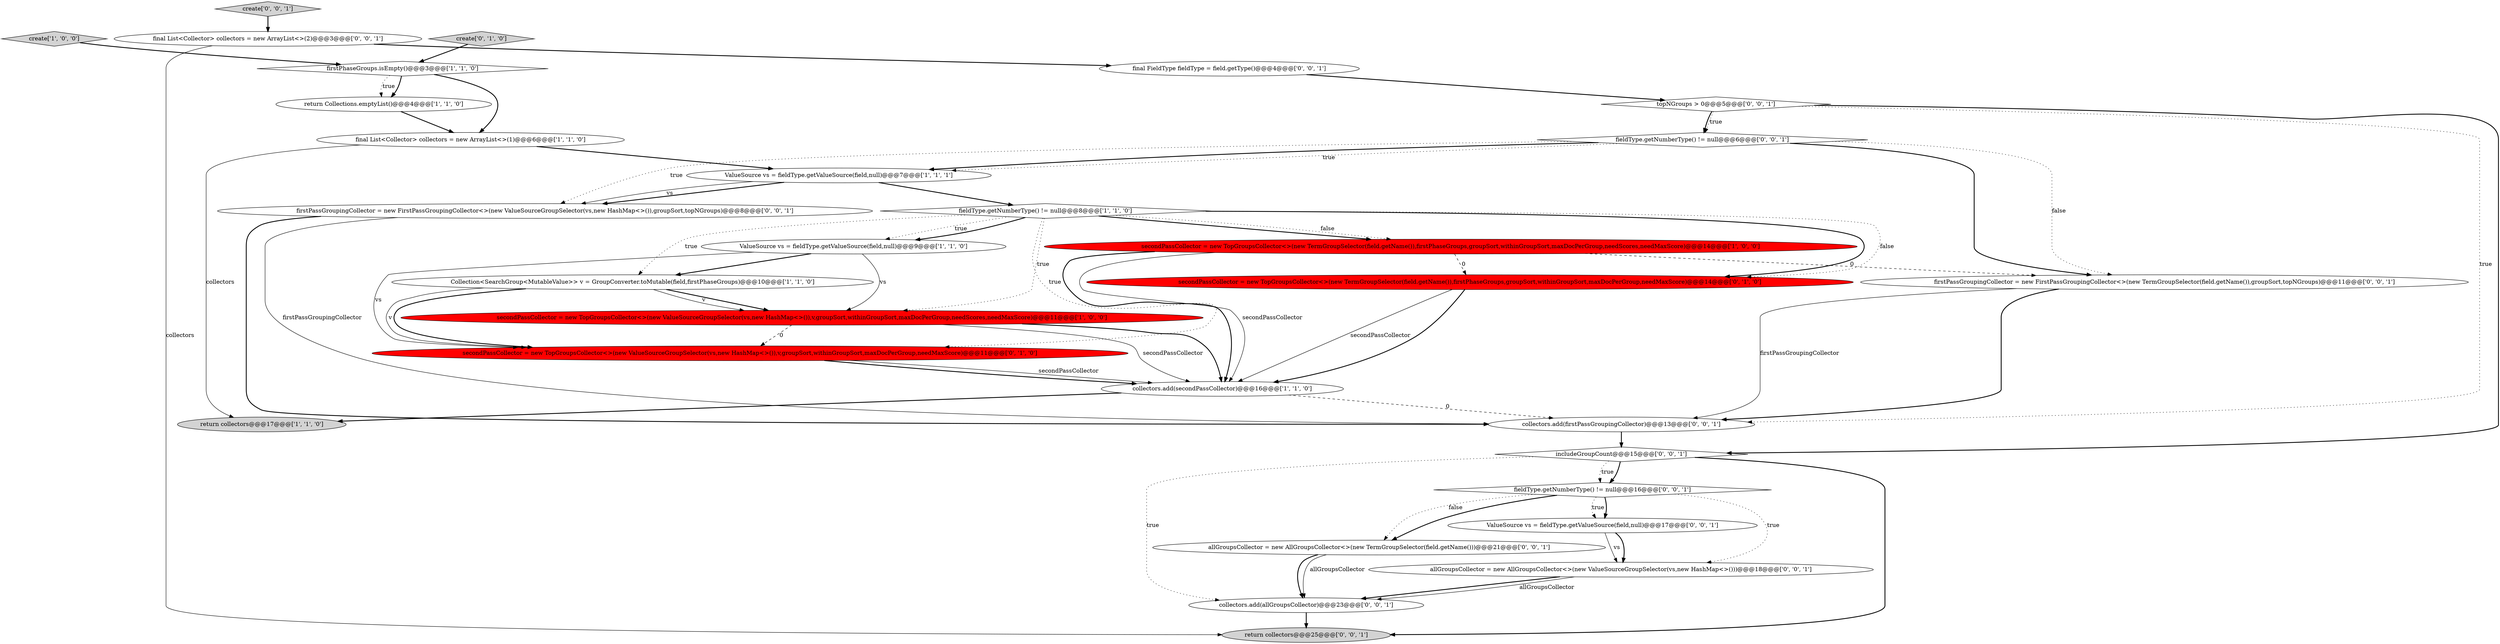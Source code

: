 digraph {
12 [style = filled, label = "secondPassCollector = new TopGroupsCollector<>(new TermGroupSelector(field.getName()),firstPhaseGroups,groupSort,withinGroupSort,maxDocPerGroup,needMaxScore)@@@14@@@['0', '1', '0']", fillcolor = red, shape = ellipse image = "AAA1AAABBB2BBB"];
3 [style = filled, label = "firstPhaseGroups.isEmpty()@@@3@@@['1', '1', '0']", fillcolor = white, shape = diamond image = "AAA0AAABBB1BBB"];
24 [style = filled, label = "final List<Collector> collectors = new ArrayList<>(2)@@@3@@@['0', '0', '1']", fillcolor = white, shape = ellipse image = "AAA0AAABBB3BBB"];
20 [style = filled, label = "return collectors@@@25@@@['0', '0', '1']", fillcolor = lightgray, shape = ellipse image = "AAA0AAABBB3BBB"];
21 [style = filled, label = "fieldType.getNumberType() != null@@@6@@@['0', '0', '1']", fillcolor = white, shape = diamond image = "AAA0AAABBB3BBB"];
2 [style = filled, label = "Collection<SearchGroup<MutableValue>> v = GroupConverter.toMutable(field,firstPhaseGroups)@@@10@@@['1', '1', '0']", fillcolor = white, shape = ellipse image = "AAA0AAABBB1BBB"];
22 [style = filled, label = "allGroupsCollector = new AllGroupsCollector<>(new TermGroupSelector(field.getName()))@@@21@@@['0', '0', '1']", fillcolor = white, shape = ellipse image = "AAA0AAABBB3BBB"];
14 [style = filled, label = "create['0', '1', '0']", fillcolor = lightgray, shape = diamond image = "AAA0AAABBB2BBB"];
5 [style = filled, label = "return Collections.emptyList()@@@4@@@['1', '1', '0']", fillcolor = white, shape = ellipse image = "AAA0AAABBB1BBB"];
0 [style = filled, label = "final List<Collector> collectors = new ArrayList<>(1)@@@6@@@['1', '1', '0']", fillcolor = white, shape = ellipse image = "AAA0AAABBB1BBB"];
13 [style = filled, label = "secondPassCollector = new TopGroupsCollector<>(new ValueSourceGroupSelector(vs,new HashMap<>()),v,groupSort,withinGroupSort,maxDocPerGroup,needMaxScore)@@@11@@@['0', '1', '0']", fillcolor = red, shape = ellipse image = "AAA1AAABBB2BBB"];
1 [style = filled, label = "ValueSource vs = fieldType.getValueSource(field,null)@@@7@@@['1', '1', '1']", fillcolor = white, shape = ellipse image = "AAA0AAABBB1BBB"];
29 [style = filled, label = "allGroupsCollector = new AllGroupsCollector<>(new ValueSourceGroupSelector(vs,new HashMap<>()))@@@18@@@['0', '0', '1']", fillcolor = white, shape = ellipse image = "AAA0AAABBB3BBB"];
28 [style = filled, label = "firstPassGroupingCollector = new FirstPassGroupingCollector<>(new ValueSourceGroupSelector(vs,new HashMap<>()),groupSort,topNGroups)@@@8@@@['0', '0', '1']", fillcolor = white, shape = ellipse image = "AAA0AAABBB3BBB"];
25 [style = filled, label = "ValueSource vs = fieldType.getValueSource(field,null)@@@17@@@['0', '0', '1']", fillcolor = white, shape = ellipse image = "AAA0AAABBB3BBB"];
11 [style = filled, label = "collectors.add(secondPassCollector)@@@16@@@['1', '1', '0']", fillcolor = white, shape = ellipse image = "AAA0AAABBB1BBB"];
8 [style = filled, label = "return collectors@@@17@@@['1', '1', '0']", fillcolor = lightgray, shape = ellipse image = "AAA0AAABBB1BBB"];
16 [style = filled, label = "fieldType.getNumberType() != null@@@16@@@['0', '0', '1']", fillcolor = white, shape = diamond image = "AAA0AAABBB3BBB"];
9 [style = filled, label = "secondPassCollector = new TopGroupsCollector<>(new TermGroupSelector(field.getName()),firstPhaseGroups,groupSort,withinGroupSort,maxDocPerGroup,needScores,needMaxScore)@@@14@@@['1', '0', '0']", fillcolor = red, shape = ellipse image = "AAA1AAABBB1BBB"];
7 [style = filled, label = "ValueSource vs = fieldType.getValueSource(field,null)@@@9@@@['1', '1', '0']", fillcolor = white, shape = ellipse image = "AAA0AAABBB1BBB"];
6 [style = filled, label = "secondPassCollector = new TopGroupsCollector<>(new ValueSourceGroupSelector(vs,new HashMap<>()),v,groupSort,withinGroupSort,maxDocPerGroup,needScores,needMaxScore)@@@11@@@['1', '0', '0']", fillcolor = red, shape = ellipse image = "AAA1AAABBB1BBB"];
17 [style = filled, label = "final FieldType fieldType = field.getType()@@@4@@@['0', '0', '1']", fillcolor = white, shape = ellipse image = "AAA0AAABBB3BBB"];
4 [style = filled, label = "fieldType.getNumberType() != null@@@8@@@['1', '1', '0']", fillcolor = white, shape = diamond image = "AAA0AAABBB1BBB"];
27 [style = filled, label = "firstPassGroupingCollector = new FirstPassGroupingCollector<>(new TermGroupSelector(field.getName()),groupSort,topNGroups)@@@11@@@['0', '0', '1']", fillcolor = white, shape = ellipse image = "AAA0AAABBB3BBB"];
15 [style = filled, label = "topNGroups > 0@@@5@@@['0', '0', '1']", fillcolor = white, shape = diamond image = "AAA0AAABBB3BBB"];
23 [style = filled, label = "collectors.add(firstPassGroupingCollector)@@@13@@@['0', '0', '1']", fillcolor = white, shape = ellipse image = "AAA0AAABBB3BBB"];
19 [style = filled, label = "collectors.add(allGroupsCollector)@@@23@@@['0', '0', '1']", fillcolor = white, shape = ellipse image = "AAA0AAABBB3BBB"];
26 [style = filled, label = "includeGroupCount@@@15@@@['0', '0', '1']", fillcolor = white, shape = diamond image = "AAA0AAABBB3BBB"];
10 [style = filled, label = "create['1', '0', '0']", fillcolor = lightgray, shape = diamond image = "AAA0AAABBB1BBB"];
18 [style = filled, label = "create['0', '0', '1']", fillcolor = lightgray, shape = diamond image = "AAA0AAABBB3BBB"];
4->6 [style = dotted, label="true"];
4->9 [style = bold, label=""];
14->3 [style = bold, label=""];
7->6 [style = solid, label="vs"];
12->11 [style = solid, label="secondPassCollector"];
1->4 [style = bold, label=""];
22->19 [style = solid, label="allGroupsCollector"];
18->24 [style = bold, label=""];
9->11 [style = bold, label=""];
9->11 [style = solid, label="secondPassCollector"];
27->23 [style = solid, label="firstPassGroupingCollector"];
21->1 [style = dotted, label="true"];
22->19 [style = bold, label=""];
21->27 [style = bold, label=""];
2->6 [style = bold, label=""];
15->21 [style = bold, label=""];
19->20 [style = bold, label=""];
21->27 [style = dotted, label="false"];
12->11 [style = bold, label=""];
23->26 [style = bold, label=""];
7->13 [style = solid, label="vs"];
4->7 [style = dotted, label="true"];
9->27 [style = dashed, label="0"];
10->3 [style = bold, label=""];
11->23 [style = dashed, label="0"];
26->19 [style = dotted, label="true"];
16->25 [style = bold, label=""];
25->29 [style = bold, label=""];
15->21 [style = dotted, label="true"];
25->29 [style = solid, label="vs"];
16->22 [style = bold, label=""];
13->11 [style = bold, label=""];
21->28 [style = dotted, label="true"];
4->7 [style = bold, label=""];
3->0 [style = bold, label=""];
13->11 [style = solid, label="secondPassCollector"];
15->26 [style = bold, label=""];
2->13 [style = bold, label=""];
4->13 [style = dotted, label="true"];
26->16 [style = bold, label=""];
4->9 [style = dotted, label="false"];
1->28 [style = bold, label=""];
3->5 [style = bold, label=""];
3->5 [style = dotted, label="true"];
6->13 [style = dashed, label="0"];
29->19 [style = bold, label=""];
5->0 [style = bold, label=""];
0->8 [style = solid, label="collectors"];
29->19 [style = solid, label="allGroupsCollector"];
28->23 [style = bold, label=""];
7->2 [style = bold, label=""];
0->1 [style = bold, label=""];
6->11 [style = bold, label=""];
21->1 [style = bold, label=""];
24->17 [style = bold, label=""];
4->12 [style = dotted, label="false"];
17->15 [style = bold, label=""];
4->12 [style = bold, label=""];
11->8 [style = bold, label=""];
26->16 [style = dotted, label="true"];
27->23 [style = bold, label=""];
1->28 [style = solid, label="vs"];
9->12 [style = dashed, label="0"];
15->23 [style = dotted, label="true"];
6->11 [style = solid, label="secondPassCollector"];
16->25 [style = dotted, label="true"];
24->20 [style = solid, label="collectors"];
16->29 [style = dotted, label="true"];
2->13 [style = solid, label="v"];
4->2 [style = dotted, label="true"];
2->6 [style = solid, label="v"];
26->20 [style = bold, label=""];
28->23 [style = solid, label="firstPassGroupingCollector"];
16->22 [style = dotted, label="false"];
}
